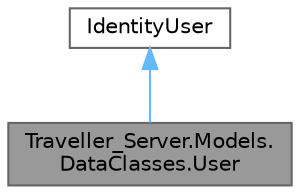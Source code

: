 digraph "Traveller_Server.Models.DataClasses.User"
{
 // LATEX_PDF_SIZE
  bgcolor="transparent";
  edge [fontname=Helvetica,fontsize=10,labelfontname=Helvetica,labelfontsize=10];
  node [fontname=Helvetica,fontsize=10,shape=box,height=0.2,width=0.4];
  Node1 [label="Traveller_Server.Models.\lDataClasses.User",height=0.2,width=0.4,color="gray40", fillcolor="grey60", style="filled", fontcolor="black",tooltip="User class, used to represent a user in the application or dashboard. Extended from the IdentityUser ..."];
  Node2 -> Node1 [dir="back",color="steelblue1",style="solid"];
  Node2 [label="IdentityUser",height=0.2,width=0.4,color="gray40", fillcolor="white", style="filled",tooltip=" "];
}
